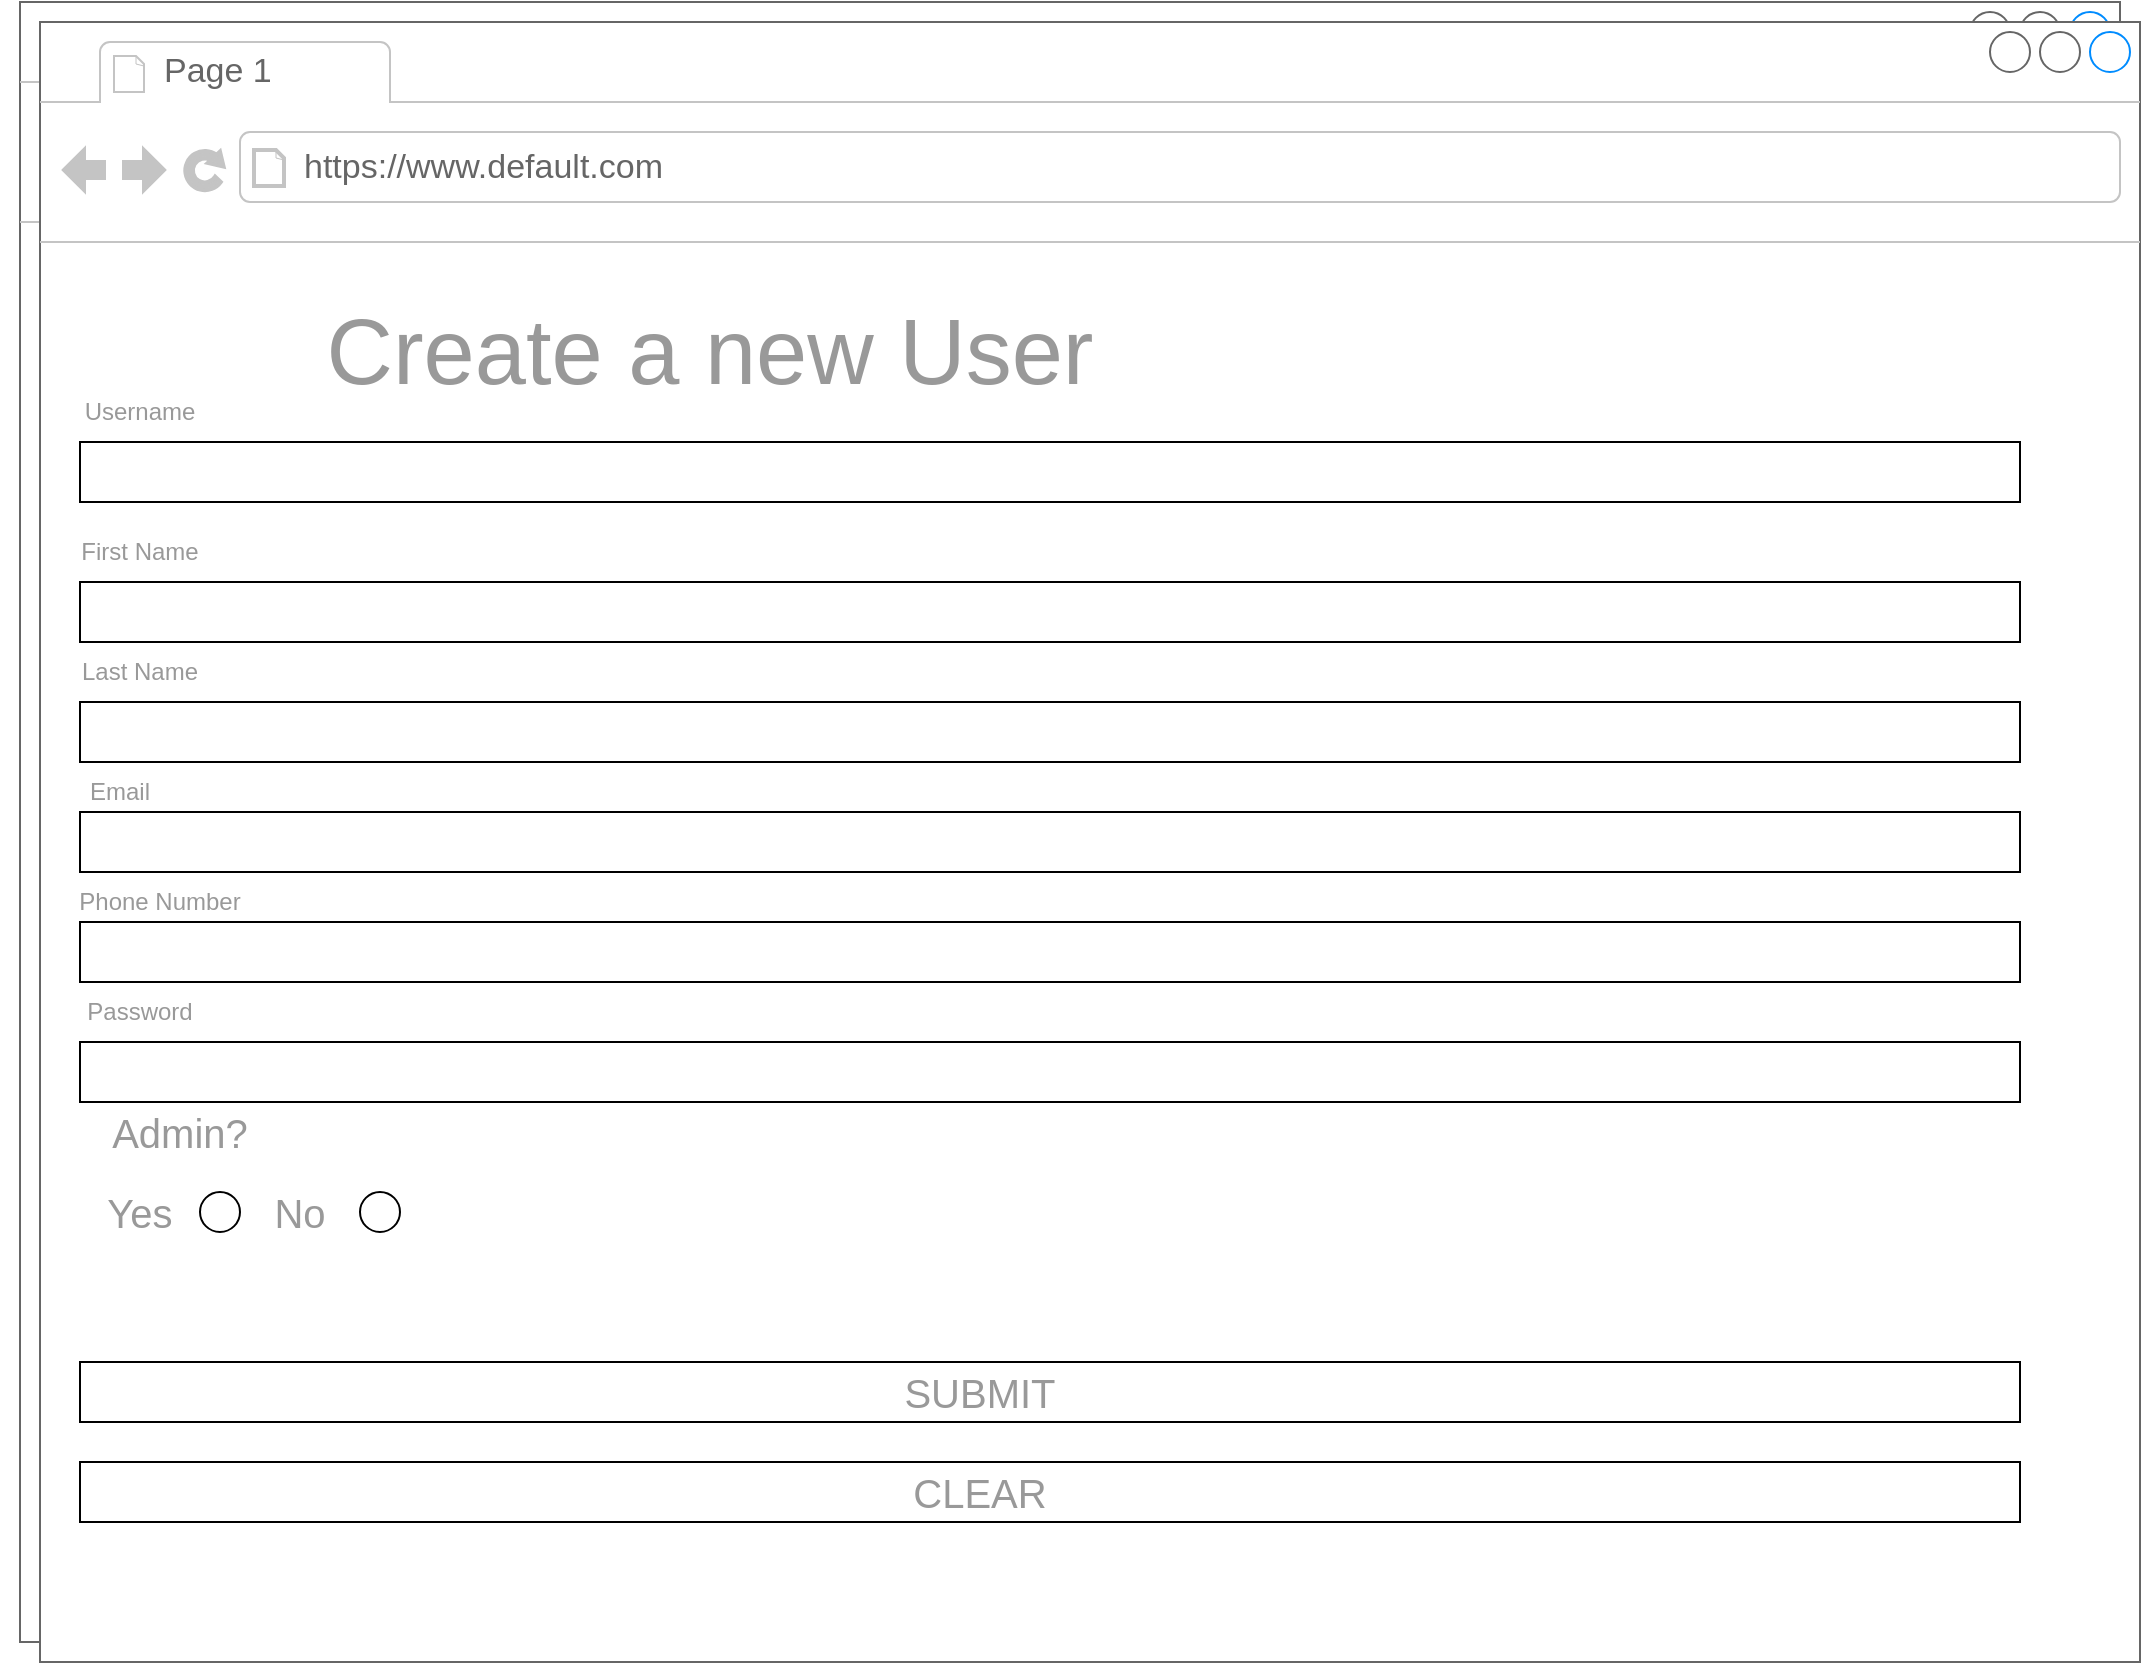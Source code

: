 <mxfile version="20.6.0" type="device"><diagram name="Page-1" id="2cc2dc42-3aac-f2a9-1cec-7a8b7cbee084"><mxGraphModel dx="-308" dy="425" grid="1" gridSize="10" guides="1" tooltips="1" connect="1" arrows="1" fold="1" page="1" pageScale="1" pageWidth="1100" pageHeight="850" background="none" math="0" shadow="0"><root><mxCell id="0"/><mxCell id="1" parent="0"/><mxCell id="7026571954dc6520-1" value="" style="strokeWidth=1;shadow=0;dashed=0;align=center;html=1;shape=mxgraph.mockup.containers.browserWindow;rSize=0;strokeColor=#666666;mainText=,;recursiveResize=0;rounded=0;labelBackgroundColor=none;fontFamily=Verdana;fontSize=12" parent="1" vertex="1"><mxGeometry x="1660" y="110" width="1050" height="820" as="geometry"/></mxCell><mxCell id="7026571954dc6520-2" value="Page 1" style="strokeWidth=1;shadow=0;dashed=0;align=center;html=1;shape=mxgraph.mockup.containers.anchor;fontSize=17;fontColor=#666666;align=left;" parent="7026571954dc6520-1" vertex="1"><mxGeometry x="60" y="12" width="110" height="26" as="geometry"/></mxCell><mxCell id="7026571954dc6520-3" value="https://www.default.com" style="strokeWidth=1;shadow=0;dashed=0;align=center;html=1;shape=mxgraph.mockup.containers.anchor;rSize=0;fontSize=17;fontColor=#666666;align=left;" parent="7026571954dc6520-1" vertex="1"><mxGeometry x="130" y="60" width="250" height="26" as="geometry"/></mxCell><mxCell id="XdrXnuQvbxu3idKPkUTi-138" value="Create a new User" style="text;html=1;strokeColor=none;fillColor=none;align=center;verticalAlign=middle;whiteSpace=wrap;rounded=0;fontSize=46;fontColor=#999999;" vertex="1" parent="7026571954dc6520-1"><mxGeometry x="40" y="140" width="590" height="50" as="geometry"/></mxCell><mxCell id="XdrXnuQvbxu3idKPkUTi-147" value="" style="rounded=0;whiteSpace=wrap;html=1;fontSize=46;fontColor=#999999;" vertex="1" parent="7026571954dc6520-1"><mxGeometry x="20" y="720" width="970" height="30" as="geometry"/></mxCell><mxCell id="XdrXnuQvbxu3idKPkUTi-146" value="" style="rounded=0;whiteSpace=wrap;html=1;fontSize=46;fontColor=#999999;" vertex="1" parent="7026571954dc6520-1"><mxGeometry x="20" y="395" width="970" height="30" as="geometry"/></mxCell><mxCell id="XdrXnuQvbxu3idKPkUTi-145" value="" style="rounded=0;whiteSpace=wrap;html=1;fontSize=46;fontColor=#999999;" vertex="1" parent="7026571954dc6520-1"><mxGeometry x="20" y="520" width="970" height="30" as="geometry"/></mxCell><mxCell id="XdrXnuQvbxu3idKPkUTi-144" value="" style="rounded=0;whiteSpace=wrap;html=1;fontSize=46;fontColor=#999999;" vertex="1" parent="7026571954dc6520-1"><mxGeometry x="20" y="450" width="970" height="30" as="geometry"/></mxCell><mxCell id="XdrXnuQvbxu3idKPkUTi-143" value="" style="rounded=0;whiteSpace=wrap;html=1;fontSize=46;fontColor=#999999;" vertex="1" parent="7026571954dc6520-1"><mxGeometry x="20" y="670" width="970" height="30" as="geometry"/></mxCell><mxCell id="XdrXnuQvbxu3idKPkUTi-142" value="" style="rounded=0;whiteSpace=wrap;html=1;fontSize=46;fontColor=#999999;" vertex="1" parent="7026571954dc6520-1"><mxGeometry x="20" y="340" width="970" height="30" as="geometry"/></mxCell><mxCell id="XdrXnuQvbxu3idKPkUTi-141" value="" style="rounded=0;whiteSpace=wrap;html=1;fontSize=46;fontColor=#999999;" vertex="1" parent="7026571954dc6520-1"><mxGeometry x="20" y="280" width="970" height="30" as="geometry"/></mxCell><mxCell id="XdrXnuQvbxu3idKPkUTi-140" value="" style="rounded=0;whiteSpace=wrap;html=1;fontSize=46;fontColor=#999999;" vertex="1" parent="7026571954dc6520-1"><mxGeometry x="20" y="210" width="970" height="30" as="geometry"/></mxCell><mxCell id="XdrXnuQvbxu3idKPkUTi-148" value="&lt;font style=&quot;font-size: 12px;&quot;&gt;Username&lt;/font&gt;" style="text;html=1;strokeColor=none;fillColor=none;align=center;verticalAlign=middle;whiteSpace=wrap;rounded=0;fontSize=12;fontColor=#999999;" vertex="1" parent="7026571954dc6520-1"><mxGeometry x="20" y="180" width="60" height="30" as="geometry"/></mxCell><mxCell id="XdrXnuQvbxu3idKPkUTi-149" value="&lt;font style=&quot;font-size: 12px;&quot;&gt;First Name&lt;/font&gt;" style="text;html=1;strokeColor=none;fillColor=none;align=center;verticalAlign=middle;whiteSpace=wrap;rounded=0;fontSize=12;fontColor=#999999;" vertex="1" parent="7026571954dc6520-1"><mxGeometry x="-10" y="250" width="120" height="30" as="geometry"/></mxCell><mxCell id="XdrXnuQvbxu3idKPkUTi-150" value="&lt;font style=&quot;font-size: 12px;&quot;&gt;Last Name&lt;/font&gt;" style="text;html=1;strokeColor=none;fillColor=none;align=center;verticalAlign=middle;whiteSpace=wrap;rounded=0;fontSize=12;fontColor=#999999;" vertex="1" parent="7026571954dc6520-1"><mxGeometry x="-10" y="310" width="120" height="30" as="geometry"/></mxCell><mxCell id="XdrXnuQvbxu3idKPkUTi-151" value="&lt;font style=&quot;font-size: 12px;&quot;&gt;Phone Number&lt;/font&gt;" style="text;html=1;strokeColor=none;fillColor=none;align=center;verticalAlign=middle;whiteSpace=wrap;rounded=0;fontSize=12;fontColor=#999999;" vertex="1" parent="7026571954dc6520-1"><mxGeometry y="370" width="120" height="30" as="geometry"/></mxCell><mxCell id="XdrXnuQvbxu3idKPkUTi-152" value="" style="strokeWidth=1;shadow=0;dashed=0;align=center;html=1;shape=mxgraph.mockup.containers.browserWindow;rSize=0;strokeColor=#666666;mainText=,;recursiveResize=0;rounded=0;labelBackgroundColor=none;fontFamily=Verdana;fontSize=12" vertex="1" parent="7026571954dc6520-1"><mxGeometry width="1050" height="820" as="geometry"/></mxCell><mxCell id="XdrXnuQvbxu3idKPkUTi-153" value="Page 1" style="strokeWidth=1;shadow=0;dashed=0;align=center;html=1;shape=mxgraph.mockup.containers.anchor;fontSize=17;fontColor=#666666;align=left;" vertex="1" parent="XdrXnuQvbxu3idKPkUTi-152"><mxGeometry x="60" y="12" width="110" height="26" as="geometry"/></mxCell><mxCell id="XdrXnuQvbxu3idKPkUTi-154" value="https://www.default.com" style="strokeWidth=1;shadow=0;dashed=0;align=center;html=1;shape=mxgraph.mockup.containers.anchor;rSize=0;fontSize=17;fontColor=#666666;align=left;" vertex="1" parent="XdrXnuQvbxu3idKPkUTi-152"><mxGeometry x="130" y="60" width="250" height="26" as="geometry"/></mxCell><mxCell id="XdrXnuQvbxu3idKPkUTi-155" value="Create a new User" style="text;html=1;strokeColor=none;fillColor=none;align=center;verticalAlign=middle;whiteSpace=wrap;rounded=0;fontSize=46;fontColor=#999999;" vertex="1" parent="XdrXnuQvbxu3idKPkUTi-152"><mxGeometry x="40" y="140" width="590" height="50" as="geometry"/></mxCell><mxCell id="XdrXnuQvbxu3idKPkUTi-156" value="" style="rounded=0;whiteSpace=wrap;html=1;fontSize=46;fontColor=#999999;" vertex="1" parent="XdrXnuQvbxu3idKPkUTi-152"><mxGeometry x="20" y="720" width="970" height="30" as="geometry"/></mxCell><mxCell id="XdrXnuQvbxu3idKPkUTi-157" value="" style="rounded=0;whiteSpace=wrap;html=1;fontSize=46;fontColor=#999999;" vertex="1" parent="XdrXnuQvbxu3idKPkUTi-152"><mxGeometry x="20" y="395" width="970" height="30" as="geometry"/></mxCell><mxCell id="XdrXnuQvbxu3idKPkUTi-159" value="" style="rounded=0;whiteSpace=wrap;html=1;fontSize=46;fontColor=#999999;" vertex="1" parent="XdrXnuQvbxu3idKPkUTi-152"><mxGeometry x="20" y="450" width="970" height="30" as="geometry"/></mxCell><mxCell id="XdrXnuQvbxu3idKPkUTi-160" value="" style="rounded=0;whiteSpace=wrap;html=1;fontSize=46;fontColor=#999999;" vertex="1" parent="XdrXnuQvbxu3idKPkUTi-152"><mxGeometry x="20" y="670" width="970" height="30" as="geometry"/></mxCell><mxCell id="XdrXnuQvbxu3idKPkUTi-161" value="" style="rounded=0;whiteSpace=wrap;html=1;fontSize=46;fontColor=#999999;" vertex="1" parent="XdrXnuQvbxu3idKPkUTi-152"><mxGeometry x="20" y="340" width="970" height="30" as="geometry"/></mxCell><mxCell id="XdrXnuQvbxu3idKPkUTi-162" value="" style="rounded=0;whiteSpace=wrap;html=1;fontSize=46;fontColor=#999999;" vertex="1" parent="XdrXnuQvbxu3idKPkUTi-152"><mxGeometry x="20" y="280" width="970" height="30" as="geometry"/></mxCell><mxCell id="XdrXnuQvbxu3idKPkUTi-163" value="" style="rounded=0;whiteSpace=wrap;html=1;fontSize=46;fontColor=#999999;" vertex="1" parent="XdrXnuQvbxu3idKPkUTi-152"><mxGeometry x="20" y="210" width="970" height="30" as="geometry"/></mxCell><mxCell id="XdrXnuQvbxu3idKPkUTi-164" value="&lt;font style=&quot;font-size: 12px;&quot;&gt;Username&lt;/font&gt;" style="text;html=1;strokeColor=none;fillColor=none;align=center;verticalAlign=middle;whiteSpace=wrap;rounded=0;fontSize=12;fontColor=#999999;" vertex="1" parent="XdrXnuQvbxu3idKPkUTi-152"><mxGeometry x="20" y="180" width="60" height="30" as="geometry"/></mxCell><mxCell id="XdrXnuQvbxu3idKPkUTi-165" value="&lt;font style=&quot;font-size: 12px;&quot;&gt;First Name&lt;/font&gt;" style="text;html=1;strokeColor=none;fillColor=none;align=center;verticalAlign=middle;whiteSpace=wrap;rounded=0;fontSize=12;fontColor=#999999;" vertex="1" parent="XdrXnuQvbxu3idKPkUTi-152"><mxGeometry x="-10" y="250" width="120" height="30" as="geometry"/></mxCell><mxCell id="XdrXnuQvbxu3idKPkUTi-166" value="&lt;font style=&quot;font-size: 12px;&quot;&gt;Last Name&lt;/font&gt;" style="text;html=1;strokeColor=none;fillColor=none;align=center;verticalAlign=middle;whiteSpace=wrap;rounded=0;fontSize=12;fontColor=#999999;" vertex="1" parent="XdrXnuQvbxu3idKPkUTi-152"><mxGeometry x="-10" y="310" width="120" height="30" as="geometry"/></mxCell><mxCell id="XdrXnuQvbxu3idKPkUTi-167" value="&lt;font style=&quot;font-size: 12px;&quot;&gt;Phone Number&lt;/font&gt;" style="text;html=1;strokeColor=none;fillColor=none;align=center;verticalAlign=middle;whiteSpace=wrap;rounded=0;fontSize=12;fontColor=#999999;" vertex="1" parent="XdrXnuQvbxu3idKPkUTi-152"><mxGeometry y="425" width="120" height="30" as="geometry"/></mxCell><mxCell id="XdrXnuQvbxu3idKPkUTi-168" value="&lt;font style=&quot;font-size: 12px;&quot;&gt;Password&lt;/font&gt;" style="text;html=1;strokeColor=none;fillColor=none;align=center;verticalAlign=middle;whiteSpace=wrap;rounded=0;fontSize=12;fontColor=#999999;" vertex="1" parent="XdrXnuQvbxu3idKPkUTi-152"><mxGeometry x="-10" y="480" width="120" height="30" as="geometry"/></mxCell><mxCell id="XdrXnuQvbxu3idKPkUTi-169" value="" style="ellipse;whiteSpace=wrap;html=1;aspect=fixed;fontSize=12;fontColor=#999999;" vertex="1" parent="XdrXnuQvbxu3idKPkUTi-152"><mxGeometry x="160" y="585" width="20" height="20" as="geometry"/></mxCell><mxCell id="XdrXnuQvbxu3idKPkUTi-220" value="" style="ellipse;whiteSpace=wrap;html=1;aspect=fixed;fontSize=12;fontColor=#999999;" vertex="1" parent="XdrXnuQvbxu3idKPkUTi-152"><mxGeometry x="80" y="585" width="20" height="20" as="geometry"/></mxCell><mxCell id="XdrXnuQvbxu3idKPkUTi-222" value="Admin?" style="text;html=1;strokeColor=none;fillColor=none;align=center;verticalAlign=middle;whiteSpace=wrap;rounded=0;fontSize=20;fontColor=#999999;" vertex="1" parent="XdrXnuQvbxu3idKPkUTi-152"><mxGeometry x="20" y="540" width="100" height="30" as="geometry"/></mxCell><mxCell id="XdrXnuQvbxu3idKPkUTi-224" value="No" style="text;html=1;strokeColor=none;fillColor=none;align=center;verticalAlign=middle;whiteSpace=wrap;rounded=0;fontSize=20;fontColor=#999999;" vertex="1" parent="XdrXnuQvbxu3idKPkUTi-152"><mxGeometry x="100" y="580" width="60" height="30" as="geometry"/></mxCell><mxCell id="XdrXnuQvbxu3idKPkUTi-223" value="Yes" style="text;html=1;strokeColor=none;fillColor=none;align=center;verticalAlign=middle;whiteSpace=wrap;rounded=0;fontSize=20;fontColor=#999999;" vertex="1" parent="XdrXnuQvbxu3idKPkUTi-152"><mxGeometry x="20" y="580" width="60" height="30" as="geometry"/></mxCell><mxCell id="XdrXnuQvbxu3idKPkUTi-226" value="CLEAR" style="text;html=1;strokeColor=none;fillColor=none;align=center;verticalAlign=middle;whiteSpace=wrap;rounded=0;fontSize=20;fontColor=#999999;" vertex="1" parent="XdrXnuQvbxu3idKPkUTi-152"><mxGeometry x="410" y="720" width="120" height="30" as="geometry"/></mxCell><mxCell id="XdrXnuQvbxu3idKPkUTi-225" value="SUBMIT" style="text;html=1;strokeColor=none;fillColor=none;align=center;verticalAlign=middle;whiteSpace=wrap;rounded=0;fontSize=20;fontColor=#999999;" vertex="1" parent="XdrXnuQvbxu3idKPkUTi-152"><mxGeometry x="410" y="670" width="120" height="30" as="geometry"/></mxCell><mxCell id="XdrXnuQvbxu3idKPkUTi-227" value="" style="rounded=0;whiteSpace=wrap;html=1;fontSize=46;fontColor=#999999;" vertex="1" parent="XdrXnuQvbxu3idKPkUTi-152"><mxGeometry x="20" y="510" width="970" height="30" as="geometry"/></mxCell><mxCell id="XdrXnuQvbxu3idKPkUTi-228" value="" style="strokeWidth=1;shadow=0;dashed=0;align=center;html=1;shape=mxgraph.mockup.containers.browserWindow;rSize=0;strokeColor=#666666;mainText=,;recursiveResize=0;rounded=0;labelBackgroundColor=none;fontFamily=Verdana;fontSize=12" vertex="1" parent="1"><mxGeometry x="1670" y="120" width="1050" height="820" as="geometry"/></mxCell><mxCell id="XdrXnuQvbxu3idKPkUTi-229" value="Page 1" style="strokeWidth=1;shadow=0;dashed=0;align=center;html=1;shape=mxgraph.mockup.containers.anchor;fontSize=17;fontColor=#666666;align=left;" vertex="1" parent="XdrXnuQvbxu3idKPkUTi-228"><mxGeometry x="60" y="12" width="110" height="26" as="geometry"/></mxCell><mxCell id="XdrXnuQvbxu3idKPkUTi-230" value="https://www.default.com" style="strokeWidth=1;shadow=0;dashed=0;align=center;html=1;shape=mxgraph.mockup.containers.anchor;rSize=0;fontSize=17;fontColor=#666666;align=left;" vertex="1" parent="XdrXnuQvbxu3idKPkUTi-228"><mxGeometry x="130" y="60" width="250" height="26" as="geometry"/></mxCell><mxCell id="XdrXnuQvbxu3idKPkUTi-231" value="Create a new User" style="text;html=1;strokeColor=none;fillColor=none;align=center;verticalAlign=middle;whiteSpace=wrap;rounded=0;fontSize=46;fontColor=#999999;" vertex="1" parent="XdrXnuQvbxu3idKPkUTi-228"><mxGeometry x="40" y="140" width="590" height="50" as="geometry"/></mxCell><mxCell id="XdrXnuQvbxu3idKPkUTi-232" value="" style="rounded=0;whiteSpace=wrap;html=1;fontSize=46;fontColor=#999999;" vertex="1" parent="XdrXnuQvbxu3idKPkUTi-228"><mxGeometry x="20" y="720" width="970" height="30" as="geometry"/></mxCell><mxCell id="XdrXnuQvbxu3idKPkUTi-233" value="" style="rounded=0;whiteSpace=wrap;html=1;fontSize=46;fontColor=#999999;" vertex="1" parent="XdrXnuQvbxu3idKPkUTi-228"><mxGeometry x="20" y="395" width="970" height="30" as="geometry"/></mxCell><mxCell id="XdrXnuQvbxu3idKPkUTi-234" value="" style="rounded=0;whiteSpace=wrap;html=1;fontSize=46;fontColor=#999999;" vertex="1" parent="XdrXnuQvbxu3idKPkUTi-228"><mxGeometry x="20" y="520" width="970" height="30" as="geometry"/></mxCell><mxCell id="XdrXnuQvbxu3idKPkUTi-235" value="" style="rounded=0;whiteSpace=wrap;html=1;fontSize=46;fontColor=#999999;" vertex="1" parent="XdrXnuQvbxu3idKPkUTi-228"><mxGeometry x="20" y="450" width="970" height="30" as="geometry"/></mxCell><mxCell id="XdrXnuQvbxu3idKPkUTi-236" value="" style="rounded=0;whiteSpace=wrap;html=1;fontSize=46;fontColor=#999999;" vertex="1" parent="XdrXnuQvbxu3idKPkUTi-228"><mxGeometry x="20" y="670" width="970" height="30" as="geometry"/></mxCell><mxCell id="XdrXnuQvbxu3idKPkUTi-237" value="" style="rounded=0;whiteSpace=wrap;html=1;fontSize=46;fontColor=#999999;" vertex="1" parent="XdrXnuQvbxu3idKPkUTi-228"><mxGeometry x="20" y="340" width="970" height="30" as="geometry"/></mxCell><mxCell id="XdrXnuQvbxu3idKPkUTi-238" value="" style="rounded=0;whiteSpace=wrap;html=1;fontSize=46;fontColor=#999999;" vertex="1" parent="XdrXnuQvbxu3idKPkUTi-228"><mxGeometry x="20" y="280" width="970" height="30" as="geometry"/></mxCell><mxCell id="XdrXnuQvbxu3idKPkUTi-239" value="" style="rounded=0;whiteSpace=wrap;html=1;fontSize=46;fontColor=#999999;" vertex="1" parent="XdrXnuQvbxu3idKPkUTi-228"><mxGeometry x="20" y="210" width="970" height="30" as="geometry"/></mxCell><mxCell id="XdrXnuQvbxu3idKPkUTi-240" value="&lt;font style=&quot;font-size: 12px;&quot;&gt;Username&lt;/font&gt;" style="text;html=1;strokeColor=none;fillColor=none;align=center;verticalAlign=middle;whiteSpace=wrap;rounded=0;fontSize=12;fontColor=#999999;" vertex="1" parent="XdrXnuQvbxu3idKPkUTi-228"><mxGeometry x="20" y="180" width="60" height="30" as="geometry"/></mxCell><mxCell id="XdrXnuQvbxu3idKPkUTi-241" value="&lt;font style=&quot;font-size: 12px;&quot;&gt;First Name&lt;/font&gt;" style="text;html=1;strokeColor=none;fillColor=none;align=center;verticalAlign=middle;whiteSpace=wrap;rounded=0;fontSize=12;fontColor=#999999;" vertex="1" parent="XdrXnuQvbxu3idKPkUTi-228"><mxGeometry x="-10" y="250" width="120" height="30" as="geometry"/></mxCell><mxCell id="XdrXnuQvbxu3idKPkUTi-242" value="&lt;font style=&quot;font-size: 12px;&quot;&gt;Last Name&lt;/font&gt;" style="text;html=1;strokeColor=none;fillColor=none;align=center;verticalAlign=middle;whiteSpace=wrap;rounded=0;fontSize=12;fontColor=#999999;" vertex="1" parent="XdrXnuQvbxu3idKPkUTi-228"><mxGeometry x="-10" y="310" width="120" height="30" as="geometry"/></mxCell><mxCell id="XdrXnuQvbxu3idKPkUTi-243" value="&lt;font style=&quot;font-size: 12px;&quot;&gt;Phone Number&lt;/font&gt;" style="text;html=1;strokeColor=none;fillColor=none;align=center;verticalAlign=middle;whiteSpace=wrap;rounded=0;fontSize=12;fontColor=#999999;" vertex="1" parent="XdrXnuQvbxu3idKPkUTi-228"><mxGeometry y="370" width="120" height="30" as="geometry"/></mxCell><mxCell id="XdrXnuQvbxu3idKPkUTi-244" value="" style="strokeWidth=1;shadow=0;dashed=0;align=center;html=1;shape=mxgraph.mockup.containers.browserWindow;rSize=0;strokeColor=#666666;mainText=,;recursiveResize=0;rounded=0;labelBackgroundColor=none;fontFamily=Verdana;fontSize=12" vertex="1" parent="XdrXnuQvbxu3idKPkUTi-228"><mxGeometry width="1050" height="820" as="geometry"/></mxCell><mxCell id="XdrXnuQvbxu3idKPkUTi-245" value="Page 1" style="strokeWidth=1;shadow=0;dashed=0;align=center;html=1;shape=mxgraph.mockup.containers.anchor;fontSize=17;fontColor=#666666;align=left;" vertex="1" parent="XdrXnuQvbxu3idKPkUTi-244"><mxGeometry x="60" y="12" width="110" height="26" as="geometry"/></mxCell><mxCell id="XdrXnuQvbxu3idKPkUTi-246" value="https://www.default.com" style="strokeWidth=1;shadow=0;dashed=0;align=center;html=1;shape=mxgraph.mockup.containers.anchor;rSize=0;fontSize=17;fontColor=#666666;align=left;" vertex="1" parent="XdrXnuQvbxu3idKPkUTi-244"><mxGeometry x="130" y="60" width="250" height="26" as="geometry"/></mxCell><mxCell id="XdrXnuQvbxu3idKPkUTi-247" value="Create a new User" style="text;html=1;strokeColor=none;fillColor=none;align=center;verticalAlign=middle;whiteSpace=wrap;rounded=0;fontSize=46;fontColor=#999999;" vertex="1" parent="XdrXnuQvbxu3idKPkUTi-244"><mxGeometry x="40" y="140" width="590" height="50" as="geometry"/></mxCell><mxCell id="XdrXnuQvbxu3idKPkUTi-248" value="" style="rounded=0;whiteSpace=wrap;html=1;fontSize=46;fontColor=#999999;" vertex="1" parent="XdrXnuQvbxu3idKPkUTi-244"><mxGeometry x="20" y="720" width="970" height="30" as="geometry"/></mxCell><mxCell id="XdrXnuQvbxu3idKPkUTi-249" value="" style="rounded=0;whiteSpace=wrap;html=1;fontSize=46;fontColor=#999999;" vertex="1" parent="XdrXnuQvbxu3idKPkUTi-244"><mxGeometry x="20" y="395" width="970" height="30" as="geometry"/></mxCell><mxCell id="XdrXnuQvbxu3idKPkUTi-250" value="" style="rounded=0;whiteSpace=wrap;html=1;fontSize=46;fontColor=#999999;" vertex="1" parent="XdrXnuQvbxu3idKPkUTi-244"><mxGeometry x="20" y="450" width="970" height="30" as="geometry"/></mxCell><mxCell id="XdrXnuQvbxu3idKPkUTi-251" value="" style="rounded=0;whiteSpace=wrap;html=1;fontSize=46;fontColor=#999999;" vertex="1" parent="XdrXnuQvbxu3idKPkUTi-244"><mxGeometry x="20" y="670" width="970" height="30" as="geometry"/></mxCell><mxCell id="XdrXnuQvbxu3idKPkUTi-252" value="" style="rounded=0;whiteSpace=wrap;html=1;fontSize=46;fontColor=#999999;" vertex="1" parent="XdrXnuQvbxu3idKPkUTi-244"><mxGeometry x="20" y="340" width="970" height="30" as="geometry"/></mxCell><mxCell id="XdrXnuQvbxu3idKPkUTi-253" value="" style="rounded=0;whiteSpace=wrap;html=1;fontSize=46;fontColor=#999999;" vertex="1" parent="XdrXnuQvbxu3idKPkUTi-244"><mxGeometry x="20" y="280" width="970" height="30" as="geometry"/></mxCell><mxCell id="XdrXnuQvbxu3idKPkUTi-254" value="" style="rounded=0;whiteSpace=wrap;html=1;fontSize=46;fontColor=#999999;" vertex="1" parent="XdrXnuQvbxu3idKPkUTi-244"><mxGeometry x="20" y="210" width="970" height="30" as="geometry"/></mxCell><mxCell id="XdrXnuQvbxu3idKPkUTi-255" value="&lt;font style=&quot;font-size: 12px;&quot;&gt;Username&lt;/font&gt;" style="text;html=1;strokeColor=none;fillColor=none;align=center;verticalAlign=middle;whiteSpace=wrap;rounded=0;fontSize=12;fontColor=#999999;" vertex="1" parent="XdrXnuQvbxu3idKPkUTi-244"><mxGeometry x="20" y="180" width="60" height="30" as="geometry"/></mxCell><mxCell id="XdrXnuQvbxu3idKPkUTi-256" value="&lt;font style=&quot;font-size: 12px;&quot;&gt;First Name&lt;/font&gt;" style="text;html=1;strokeColor=none;fillColor=none;align=center;verticalAlign=middle;whiteSpace=wrap;rounded=0;fontSize=12;fontColor=#999999;" vertex="1" parent="XdrXnuQvbxu3idKPkUTi-244"><mxGeometry x="-10" y="250" width="120" height="30" as="geometry"/></mxCell><mxCell id="XdrXnuQvbxu3idKPkUTi-257" value="&lt;font style=&quot;font-size: 12px;&quot;&gt;Last Name&lt;/font&gt;" style="text;html=1;strokeColor=none;fillColor=none;align=center;verticalAlign=middle;whiteSpace=wrap;rounded=0;fontSize=12;fontColor=#999999;" vertex="1" parent="XdrXnuQvbxu3idKPkUTi-244"><mxGeometry x="-10" y="310" width="120" height="30" as="geometry"/></mxCell><mxCell id="XdrXnuQvbxu3idKPkUTi-258" value="&lt;font style=&quot;font-size: 12px;&quot;&gt;Phone Number&lt;/font&gt;" style="text;html=1;strokeColor=none;fillColor=none;align=center;verticalAlign=middle;whiteSpace=wrap;rounded=0;fontSize=12;fontColor=#999999;" vertex="1" parent="XdrXnuQvbxu3idKPkUTi-244"><mxGeometry y="425" width="120" height="30" as="geometry"/></mxCell><mxCell id="XdrXnuQvbxu3idKPkUTi-259" value="&lt;font style=&quot;font-size: 12px;&quot;&gt;Password&lt;/font&gt;" style="text;html=1;strokeColor=none;fillColor=none;align=center;verticalAlign=middle;whiteSpace=wrap;rounded=0;fontSize=12;fontColor=#999999;" vertex="1" parent="XdrXnuQvbxu3idKPkUTi-244"><mxGeometry x="-10" y="480" width="120" height="30" as="geometry"/></mxCell><mxCell id="XdrXnuQvbxu3idKPkUTi-260" value="" style="ellipse;whiteSpace=wrap;html=1;aspect=fixed;fontSize=12;fontColor=#999999;" vertex="1" parent="XdrXnuQvbxu3idKPkUTi-244"><mxGeometry x="160" y="585" width="20" height="20" as="geometry"/></mxCell><mxCell id="XdrXnuQvbxu3idKPkUTi-261" value="" style="ellipse;whiteSpace=wrap;html=1;aspect=fixed;fontSize=12;fontColor=#999999;" vertex="1" parent="XdrXnuQvbxu3idKPkUTi-244"><mxGeometry x="80" y="585" width="20" height="20" as="geometry"/></mxCell><mxCell id="XdrXnuQvbxu3idKPkUTi-262" value="Admin?" style="text;html=1;strokeColor=none;fillColor=none;align=center;verticalAlign=middle;whiteSpace=wrap;rounded=0;fontSize=20;fontColor=#999999;" vertex="1" parent="XdrXnuQvbxu3idKPkUTi-244"><mxGeometry x="20" y="540" width="100" height="30" as="geometry"/></mxCell><mxCell id="XdrXnuQvbxu3idKPkUTi-263" value="No" style="text;html=1;strokeColor=none;fillColor=none;align=center;verticalAlign=middle;whiteSpace=wrap;rounded=0;fontSize=20;fontColor=#999999;" vertex="1" parent="XdrXnuQvbxu3idKPkUTi-244"><mxGeometry x="100" y="580" width="60" height="30" as="geometry"/></mxCell><mxCell id="XdrXnuQvbxu3idKPkUTi-264" value="Yes" style="text;html=1;strokeColor=none;fillColor=none;align=center;verticalAlign=middle;whiteSpace=wrap;rounded=0;fontSize=20;fontColor=#999999;" vertex="1" parent="XdrXnuQvbxu3idKPkUTi-244"><mxGeometry x="20" y="580" width="60" height="30" as="geometry"/></mxCell><mxCell id="XdrXnuQvbxu3idKPkUTi-265" value="CLEAR" style="text;html=1;strokeColor=none;fillColor=none;align=center;verticalAlign=middle;whiteSpace=wrap;rounded=0;fontSize=20;fontColor=#999999;" vertex="1" parent="XdrXnuQvbxu3idKPkUTi-244"><mxGeometry x="410" y="720" width="120" height="30" as="geometry"/></mxCell><mxCell id="XdrXnuQvbxu3idKPkUTi-266" value="SUBMIT" style="text;html=1;strokeColor=none;fillColor=none;align=center;verticalAlign=middle;whiteSpace=wrap;rounded=0;fontSize=20;fontColor=#999999;" vertex="1" parent="XdrXnuQvbxu3idKPkUTi-244"><mxGeometry x="410" y="670" width="120" height="30" as="geometry"/></mxCell><mxCell id="XdrXnuQvbxu3idKPkUTi-267" value="" style="rounded=0;whiteSpace=wrap;html=1;fontSize=46;fontColor=#999999;" vertex="1" parent="XdrXnuQvbxu3idKPkUTi-244"><mxGeometry x="20" y="510" width="970" height="30" as="geometry"/></mxCell><mxCell id="XdrXnuQvbxu3idKPkUTi-268" value="&lt;font style=&quot;font-size: 12px;&quot;&gt;Email&lt;/font&gt;" style="text;html=1;strokeColor=none;fillColor=none;align=center;verticalAlign=middle;whiteSpace=wrap;rounded=0;fontSize=12;fontColor=#999999;" vertex="1" parent="XdrXnuQvbxu3idKPkUTi-244"><mxGeometry x="-20" y="370" width="120" height="30" as="geometry"/></mxCell></root></mxGraphModel></diagram></mxfile>